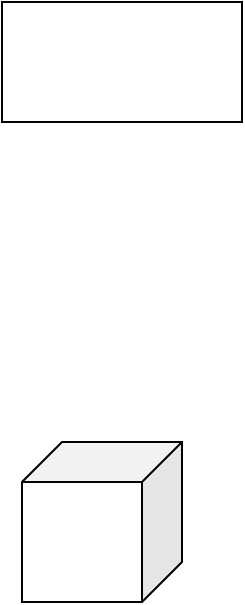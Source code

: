 <mxfile version="24.8.0">
  <diagram name="第 1 页" id="fmP9c43Sgb4TKEDzZaYP">
    <mxGraphModel dx="359" dy="691" grid="1" gridSize="10" guides="1" tooltips="1" connect="1" arrows="1" fold="1" page="1" pageScale="1" pageWidth="827" pageHeight="1169" math="0" shadow="0">
      <root>
        <mxCell id="0" />
        <mxCell id="1" parent="0" />
        <mxCell id="xToXd7MjCzAEcCD1K8Il-1" value="" style="rounded=0;whiteSpace=wrap;html=1;" vertex="1" parent="1">
          <mxGeometry x="160" y="90" width="120" height="60" as="geometry" />
        </mxCell>
        <mxCell id="xToXd7MjCzAEcCD1K8Il-2" value="" style="shape=cube;whiteSpace=wrap;html=1;boundedLbl=1;backgroundOutline=1;darkOpacity=0.1;darkOpacity2=0.05;size=20;rotation=90;connectable=1;" vertex="1" parent="1">
          <mxGeometry x="170" y="310" width="80" height="80" as="geometry" />
        </mxCell>
      </root>
    </mxGraphModel>
  </diagram>
</mxfile>
